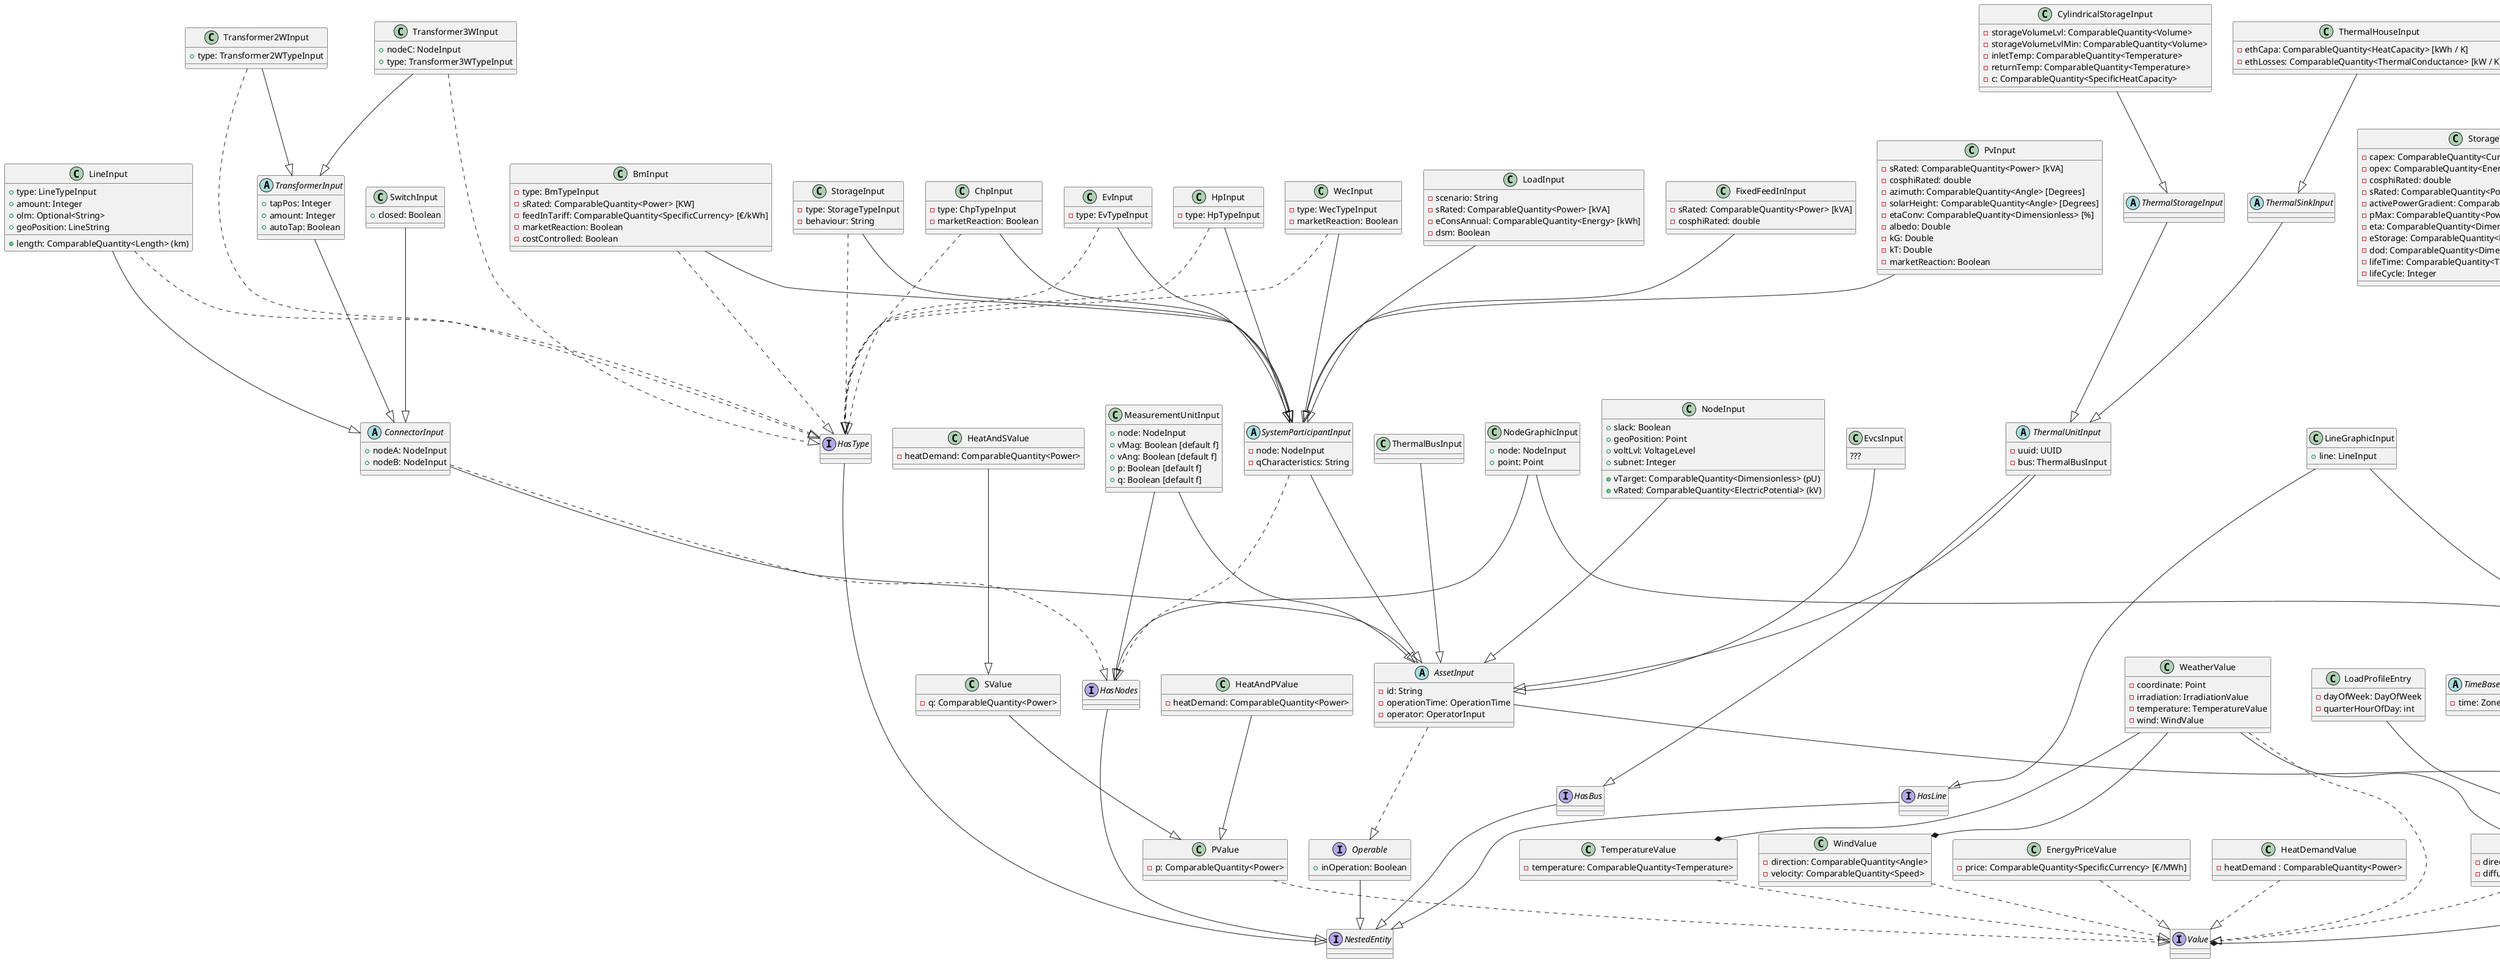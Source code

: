 @startuml

abstract Class UniqueEntity {
    + uuid: UUID
}

abstract Class InputEntity
InputEntity --|> UniqueEntity

Interface Operable {
    + inOperation: Boolean
}
Operable --|> NestedEntity

abstract Class AssetInput {
    - id: String
    - operationTime: OperationTime
    - operator: OperatorInput
}
AssetInput --|> InputEntity
AssetInput ..|> Operable

abstract Class SystemParticipantInput {
    - node: NodeInput
    - qCharacteristics: String
}
SystemParticipantInput --|> AssetInput
SystemParticipantInput ..|> HasNodes

Class OperatorInput {
    + name: String
}
OperatorInput --|> InputEntity

abstract Class ConnectorInput {
    + nodeA: NodeInput
    + nodeB: NodeInput
}
ConnectorInput --|> AssetInput
ConnectorInput ..|> HasNodes

abstract Class AssetCharacteristicsInput<T extends AssetTypeInput> {
    - type: T
    - characteristic: String
}
AssetCharacteristicsInput --|> InputEntity

Class WecCharacteristicInput {
}
WecCharacteristicInput --|> AssetCharacteristicsInput: <<bind>>T::WecTypeInput

Class EvCharacteristicInput {
}
EvCharacteristicInput --|> AssetCharacteristicsInput: <<bind>>T::EvTypeInput

abstract Class AssetTypeInput {
    + id: String
}
AssetTypeInput --|> InputEntity

abstract Class SystemParticipantTypeInput {
    - capex: ComparableQuantity<Currency> [€]
    - opex: ComparableQuantity<EnergyPrice> [€/MWh]
    - sRated: ComparableQuantity<Power> [kVA]
    - cosphiRated: Double
}
SystemParticipantTypeInput --|> AssetTypeInput



Class BmTypeInput {
   - capex: ComparableQuantity<Currency> [€]
   - opex: ComparableQuantity<EnergyPrice> [€/MWh]
   - cosphiRated: double
   - sRated: ComparableQuantity<Power> [kVA]
   - etaConv: ComparableQuantity<Dimensionless> [%]
   - loadGradient: ComparableQuantity<DimensionlessRate> [%/h]
}
BmTypeInput --|> SystemParticipantTypeInput

Class ChpTypeInput {
    - capex: ComparableQuantity<Currency> [€]
    - opex: ComparableQuantity<EnergyPrice> [€/MWh]
    - cosphiRated: double
    - pThermal: ComparableQuantity<Power> [KW]
    - etaEl: ComparableQuantity<Dimensionless> [%]
    - etaTh: ComparableQuantity<Dimensionless> [%]
    - pOwn: ComparableQuantity<Power> [kW]
    - thermalStorage: ThermalStorageInput
 }
ChpTypeInput --|> SystemParticipantTypeInput

Class EvTypeInput {
    - capex: ComparableQuantity<Currency> [€]
    - opex: ComparableQuantity<EnergyPrice> [€/MWh]
    - cosphiRated: double
    - eStorage: ComparableQuantity<Energy> [kWh]
    - sRated: ComparableQuantity<Power> [kVA]
    - eCons: ComparableQuantity<SpecificEnergy> [kWh/km]
}
EvTypeInput --|> SystemParticipantTypeInput


Class HpTypeInput {
    - capex: ComparableQuantity<Currency> [€]
    - opex: ComparableQuantity<EnergyPrice> [€/MWh]
    - cosphiRated: double
    - sRated: ComparableQuantity<Power> [kVA]
    - pThermal: ComparableQuantity<Power> [kW]
}
HpTypeInput --|> SystemParticipantTypeInput


Class StorageTypeInput {
    - capex: ComparableQuantity<Currency> [€]
- opex: ComparableQuantity<EnergyPrice> [€/MWh]
- cosphiRated: double
- sRated: ComparableQuantity<Power> [kVA]
    - activePowerGradient: ComparableQuantity<DimensionlessRate>
    - pMax: ComparableQuantity<Power> [kW]
    - eta: ComparableQuantity<Dimensionless> [%]
    - eStorage: ComparableQuantity<Energy> [kWh]
    - dod: ComparableQuantity<Dimensionless> [%]
    - lifeTime: ComparableQuantity<Time> [ms]
    - lifeCycle: Integer
}
StorageTypeInput --|> SystemParticipantTypeInput

Class WecTypeInput {
    - rotorArea: ComparableQuantity<Area> [m²]
    - hubHeight: ComparableQuantity<Length> [m]
    - etaConv: ComparableQuantity<Dimensionless> [%]
}
WecTypeInput --|> SystemParticipantTypeInput


Class LineTypeInput {
    + r: ComparableQuantity<SpecificResistance> (Ohm/km)
    + x: ComparableQuantity<SpecificResistance> (Ohm/km)
    + g: ComparableQuantity<SpecificConductance> (µS/km)
    + b: ComparableQuantity<SpecificConductance> (µS/km)
    + iMax: ComparableQuantity<ElectricCurrent> (A)
    + vRated: ComparableQuantity<ElectricPotential> (V)
    + olmChar: Optional<String>
}
LineTypeInput --|> AssetTypeInput

Class Transformer2WTypeInput {
    + sRated: ComparableQuantity<Power> (MVA)
    + vRatedA: ComparableQuantity<ElectricPotential> (kV)
    + vRatedB: ComparableQuantity<ElectricPotential> (kV)
    + rSc: ComparableQuantity<ElectricalResistance> (Ohm)
    + xSc: ComparableQuantity<ElectricalResistance> (Ohm)
    + gM: ComparableQuantity<ElectricalConductance> (nS)
    + bM: ComparableQuantity<ElectricalConductance> (nS)
    + dV: ComparableQuantity<Dimensionless> (%)
    + dPhi: ComparableQuantity<Angle> (Degrees)
    + tapSide: Boolean
    + tapNeutr: Integer
    + tapMin: Integer
    + tapMax: Integer
}
Transformer2WTypeInput --|> AssetTypeInput

Class Transformer3WTypeInput {
    + vRatedA: ComparableQuantity<ElectricPotential> (kV)
    + vRatedB: ComparableQuantity<ElectricPotential> (kV)
    + vRatedC: ComparableQuantity<ElectricPotential> (kV)
    + rScA: ComparableQuantity<ElectricalResistance> (Ohm)
    + rScB: ComparableQuantity<ElectricalResistance> (Ohm)
    + rScC: ComparableQuantity<ElectricalResistance> (Ohm)
    + xScA: ComparableQuantity<ElectricalResistance> (Ohm)
    + xScB: ComparableQuantity<ElectricalResistance> (Ohm)
    + xScC: ComparableQuantity<ElectricalResistance> (Ohm)
    + gM: ComparableQuantity<ElectricalConductance> (nS)
    + bM: ComparableQuantity<ElectricalConductance> (nS)
    + sRatedA: ComparableQuantity<Power> (MVA)
    + sRatedB: ComparableQuantity<Power> (MVA)
    + sRatedC: ComparableQuantity<Power> (MVA)
    + dV: ComparableQuantity<Dimensionless> (%)
    + dPhi: ComparableQuantity<Angle> (Degrees)
    + tapNeutr: Integer
    + tapMin: Integer
    + tapMax: Integer
}
Transformer3WTypeInput --|> AssetTypeInput

Class RandomLoadParameter {
    + quarterHour: Integer
    + kWd: Double
    + kSa: Double
    + kSu: Double
    + myWd: Double
    + mySa: Double
    + mySu: Double
    + sigmaWd: Double
    + sigmaSa: Double
    + sigmaSu: Double
}
RandomLoadParameter --|> InputEntity

'extractor interface information

interface NestedEntity

interface HasNodes
HasNodes --|> NestedEntity

interface HasType
HasType --|> NestedEntity

interface HasLine
HasLine --|> NestedEntity

interface HasBus
HasBus --|> NestedEntity

Class FixedFeedInInput {
    - sRated: ComparableQuantity<Power> [kVA]
    - cosphiRated: double
}
FixedFeedInInput --|> SystemParticipantInput

Class PvInput {
    - sRated: ComparableQuantity<Power> [kVA]
    - cosphiRated: double
    - azimuth: ComparableQuantity<Angle> [Degrees]
    - solarHeight: ComparableQuantity<Angle> [Degrees]
    - etaConv: ComparableQuantity<Dimensionless> [%]
    - albedo: Double
    - kG: Double
    - kT: Double
    - marketReaction: Boolean
}
PvInput --|> SystemParticipantInput

Class WecInput{
    - type: WecTypeInput
    - marketReaction: Boolean
}
WecInput --|> SystemParticipantInput
WecInput ..|> HasType

Class ChpInput {
    - type: ChpTypeInput
    - marketReaction: Boolean
}
ChpInput --|> SystemParticipantInput
ChpInput ..|> HasType

Class BmInput {
    - type: BmTypeInput
    - sRated: ComparableQuantity<Power> [KW]
    - feedInTariff: ComparableQuantity<SpecificCurrency> [€/kWh]
    - marketReaction: Boolean
    - costControlled: Boolean
}
BmInput --|> SystemParticipantInput
BmInput ..|> HasType

Class EvInput {
    - type: EvTypeInput
}
EvInput --|> SystemParticipantInput
EvInput ..|> HasType

Class LoadInput {
    - scenario: String
    - sRated: ComparableQuantity<Power> [kVA]
    - eConsAnnual: ComparableQuantity<Energy> [kWh]
    - dsm: Boolean
}
LoadInput --|> SystemParticipantInput

Class StorageInput {
    - type: StorageTypeInput
    - behaviour: String
}
StorageInput --|> SystemParticipantInput
StorageInput ..|> HasType

Class HpInput {
    - type: HpTypeInput
}
HpInput --|> SystemParticipantInput
HpInput ..|> HasType

Abstract Class ThermalUnitInput {
 - uuid: UUID
 - bus: ThermalBusInput
}
ThermalUnitInput --|> AssetInput
ThermalUnitInput --|> HasBus

Class ThermalBusInput {
}
ThermalBusInput --|> AssetInput

Abstract Class ThermalSinkInput {
}
ThermalSinkInput --|> ThermalUnitInput

Class ThermalHouseInput {
 - ethCapa: ComparableQuantity<HeatCapacity> [kWh / K]
 - ethLosses: ComparableQuantity<ThermalConductance> [kW / K]
}
ThermalHouseInput --|> ThermalSinkInput

Abstract Class ThermalStorageInput {
}
ThermalStorageInput --|> ThermalUnitInput

Class CylindricalStorageInput {
  - storageVolumeLvl: ComparableQuantity<Volume>
  - storageVolumeLvlMin: ComparableQuantity<Volume>
  - inletTemp: ComparableQuantity<Temperature>
  - returnTemp: ComparableQuantity<Temperature>
  - c: ComparableQuantity<SpecificHeatCapacity>
}
CylindricalStorageInput --|> ThermalStorageInput

Class MeasurementUnitInput {
    + node: NodeInput
    + vMag: Boolean [default f]
    + vAng: Boolean [default f]
    + p: Boolean [default f]
    + q: Boolean [default f]
}
MeasurementUnitInput --|> AssetInput
MeasurementUnitInput --|> HasNodes

Class NodeInput {
    + vTarget: ComparableQuantity<Dimensionless> (pU)
    + vRated: ComparableQuantity<ElectricPotential> (kV)
    + slack: Boolean
    + geoPosition: Point
    + voltLvl: VoltageLevel
    + subnet: Integer
}
NodeInput --|> AssetInput

Class EvcsInput {
???
}
EvcsInput --|> AssetInput

Class LineInput {
    + type: LineTypeInput
    + length: ComparableQuantity<Length> (km)
    + amount: Integer
    + olm: Optional<String>
    + geoPosition: LineString
}
LineInput --|> ConnectorInput
LineInput ..|> HasType

Class SwitchInput {
    + closed: Boolean
}
SwitchInput --|> ConnectorInput

abstract TransformerInput {
    + tapPos: Integer
    + amount: Integer
    + autoTap: Boolean
}
TransformerInput --|> ConnectorInput

Class Transformer2WInput {
    + type: Transformer2WTypeInput
}
Transformer2WInput --|> TransformerInput
Transformer2WInput ..|> HasType

Class Transformer3WInput {
    + nodeC: NodeInput
    + type: Transformer3WTypeInput
}
Transformer3WInput --|> TransformerInput
Transformer3WInput ..|> HasType

abstract Class GraphicInput {
    + graphicLayer: String
    + path: LineString
}
GraphicInput --|> InputEntity

Class NodeGraphicInput {
    + node: NodeInput
    + point: Point
}
NodeGraphicInput --|> GraphicInput
NodeGraphicInput --|> HasNodes

Class LineGraphicInput {
    + line: LineInput
}
LineGraphicInput --|> GraphicInput
LineGraphicInput --|> HasLine

Abstract Class Entry <V extends Value> {
    - value: V
}
Entry --|> UniqueEntity
Entry --* Value

Class LoadProfileEntry {
    - dayOfWeek: DayOfWeek
    - quarterHourOfDay: int
}
LoadProfileEntry --|> Entry: <<bind>>:PValue

abstract Class TimeBasedValue<V extends Value>{
    - time: ZonedDateTime
}
TimeBasedValue --|> Entry: <<bind>>:V

Interface Value

Class EnergyPriceValue {
    - price: ComparableQuantity<SpecificCurrency> [€/MWh]
}
EnergyPriceValue ..|> Value

Class HeatDemandValue {
    - heatDemand : ComparableQuantity<Power>
}
HeatDemandValue ..|> Value

Class PValue {
    - p: ComparableQuantity<Power>
}
PValue ..|> Value

Class HeatAndPValue {
    - heatDemand: ComparableQuantity<Power>
}
HeatAndPValue --|> PValue

Class SValue {
    - q: ComparableQuantity<Power>
}
SValue --|> PValue

Class HeatAndSValue {
    - heatDemand: ComparableQuantity<Power>
}
HeatAndSValue --|> SValue

Class IrradiationValue {
  - directIrradiation: ComparableQuantity<Irradiation>
  - diffuseIrradiation: ComparableQuantity<Irradiation>
}
IrradiationValue ..|> Value

Class TemperatureValue {
  - temperature: ComparableQuantity<Temperature>
}
TemperatureValue ..|> Value

Class WindValue {
  - direction: ComparableQuantity<Angle>
  - velocity: ComparableQuantity<Speed>
}
WindValue ..|> Value

class WeatherValue {
  - coordinate: Point
  - irradiation: IrradiationValue
  - temperature: TemperatureValue
  - wind: WindValue
}
WeatherValue ..|> Value
WeatherValue --* IrradiationValue
WeatherValue --* TemperatureValue
WeatherValue --* WindValue

Interface LoadProfileType

enum PowerSystemLoadProfileType {
    BL_H
    G0_A
    G0_M
    ...
}
PowerSystemLoadProfileType --|> LoadProfileType

Interface VoltageLevel

enum GermanVoltageLevel {
    HoeS,
    HS,
    MS,
    NS
}
GermanVoltageLevel ..|> VoltageLevel

Abstract Class TimeSeries<E extends Entry<V>, V extends Value> {
    - entries: Set<E>
    + TimeBasedValue<T> getTimeBasedValue(ZonedDateTime)
    + T getValue(ZonedDateTime)
    + Set<E> getEntries()
    - ZonedDateTime getPreviousDateTime()
    - ZonedDateTime getNextDateTime()
}
TimeSeries --|> UniqueEntity
TimeSeries "1" --* "n" Entry

Class IndividualTimeSeries<V extends Value> {
    - Map<ZonedDateTime, TimeBasedValue<V>> timeToValue
}
IndividualTimeSeries --|> TimeSeries: <<bind>>:TimeBasedValue<V>

Abstract Class RepetitiveTimeSeries<T extends Value> {
    - calc(ZonedDateTime): T
}
RepetitiveTimeSeries --|> TimeSeries

Class LoadProfileInput {
    + profile: LoadProfileType
}
LoadProfileInput --|> RepetitiveTimeSeries
LoadProfileInput --* LoadProfileType

@enduml